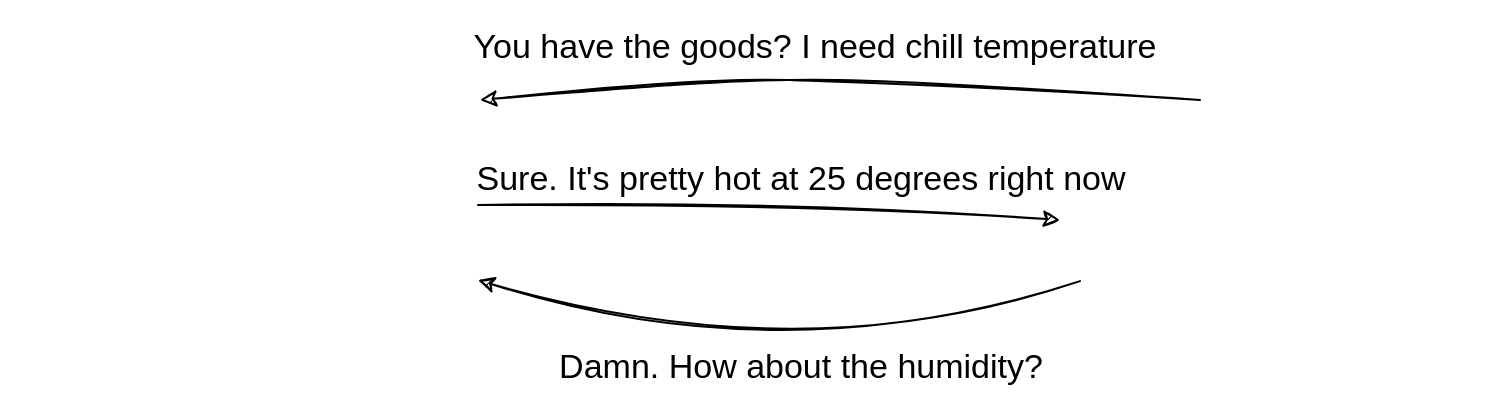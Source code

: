 <mxfile version="20.5.1" type="device"><diagram id="3tc2Bfh3w4HNYIOCh5b5" name="Page-1"><mxGraphModel dx="2066" dy="1066" grid="1" gridSize="10" guides="1" tooltips="1" connect="1" arrows="1" fold="1" page="1" pageScale="1" pageWidth="850" pageHeight="1100" math="0" shadow="0"><root><mxCell id="0"/><mxCell id="1" parent="0"/><mxCell id="-Jli8miJdJAUx-8ZG3Sq-2" value="" style="shape=image;verticalLabelPosition=bottom;labelBackgroundColor=default;verticalAlign=top;aspect=fixed;imageAspect=0;image=https://docs.pycom.io/gitbook/assets/lopy4-1.png;sketch=1;horizontal=1;fontSize=17;" vertex="1" parent="1"><mxGeometry x="570" y="469" width="212.98" height="131" as="geometry"/></mxCell><mxCell id="-Jli8miJdJAUx-8ZG3Sq-3" value="" style="shape=image;verticalLabelPosition=bottom;labelBackgroundColor=default;verticalAlign=top;aspect=fixed;imageAspect=0;image=https://docs.pycom.io/gitbook/assets/lopy4-1.png;sketch=1;horizontal=1;fontSize=17;" vertex="1" parent="1"><mxGeometry x="30" y="461" width="238.99" height="147" as="geometry"/></mxCell><mxCell id="-Jli8miJdJAUx-8ZG3Sq-4" value="&lt;span style=&quot;&quot;&gt;You have the goods? I need chill temperature&lt;/span&gt;" style="curved=1;endArrow=classic;html=1;rounded=0;sketch=1;horizontal=1;fontSize=17;labelBackgroundColor=none;" edge="1" parent="1"><mxGeometry x="0.07" y="-16" width="50" height="50" relative="1" as="geometry"><mxPoint x="630" y="480" as="sourcePoint"/><mxPoint x="270" y="480" as="targetPoint"/><Array as="points"><mxPoint x="470" y="470"/><mxPoint x="380" y="470"/></Array><mxPoint as="offset"/></mxGeometry></mxCell><mxCell id="-Jli8miJdJAUx-8ZG3Sq-5" value="Sure. It's pretty hot at 25 degrees right now" style="curved=1;endArrow=classic;html=1;rounded=0;sketch=1;horizontal=1;fontSize=17;labelBackgroundColor=none;" edge="1" parent="1" source="-Jli8miJdJAUx-8ZG3Sq-3"><mxGeometry x="0.1" y="11" width="50" height="50" relative="1" as="geometry"><mxPoint x="570.005" y="559" as="sourcePoint"/><mxPoint x="560" y="540" as="targetPoint"/><Array as="points"><mxPoint x="420" y="530"/></Array><mxPoint as="offset"/></mxGeometry></mxCell><mxCell id="-Jli8miJdJAUx-8ZG3Sq-6" value="Damn. How about the humidity?" style="curved=1;endArrow=classic;html=1;rounded=0;sketch=1;horizontal=1;fontSize=17;labelBackgroundColor=none;" edge="1" parent="1" source="-Jli8miJdJAUx-8ZG3Sq-2" target="-Jli8miJdJAUx-8ZG3Sq-3"><mxGeometry x="-0.073" y="-4" width="50" height="50" relative="1" as="geometry"><mxPoint x="278.99" y="609.347" as="sourcePoint"/><mxPoint x="290" y="580" as="targetPoint"/><Array as="points"><mxPoint x="430" y="618"/></Array><mxPoint as="offset"/></mxGeometry></mxCell><mxCell id="-Jli8miJdJAUx-8ZG3Sq-8" value="" style="shape=image;html=1;verticalAlign=top;verticalLabelPosition=bottom;labelBackgroundColor=#ffffff;imageAspect=0;aspect=fixed;image=https://cdn1.iconfinder.com/data/icons/nuove/128x128/apps/fedora.png;fontSize=17;flipV=0;flipH=1;" vertex="1" parent="1"><mxGeometry x="630" y="430" width="120" height="120" as="geometry"/></mxCell><mxCell id="-Jli8miJdJAUx-8ZG3Sq-10" value="" style="shape=image;html=1;verticalAlign=top;verticalLabelPosition=bottom;labelBackgroundColor=#ffffff;imageAspect=0;aspect=fixed;image=https://cdn1.iconfinder.com/data/icons/hawcons/32/700278-icon-38-sunglasses-128.png;fontSize=17;rotation=-5;" vertex="1" parent="1"><mxGeometry x="60.02" y="445.52" width="178.49" height="178.49" as="geometry"/></mxCell></root></mxGraphModel></diagram></mxfile>